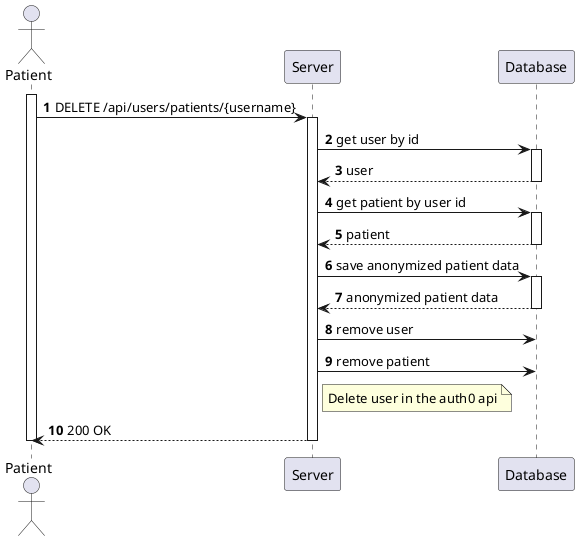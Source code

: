 @startuml process-view
autonumber

actor "Patient" as Patient
participant "Server" as Server
participant "Database" as Database

activate Patient

    Patient-> Server : DELETE /api/users/patients/{username}

    activate Server

        Server -> Database : get user by id
        
        activate Database

            Database --> Server : user

        deactivate Database

        Server -> Database : get patient by user id
        
        activate Database

            Database --> Server : patient

        deactivate Database

        Server -> Database : save anonymized patient data

        activate Database

            Database --> Server : anonymized patient data

        deactivate Database

        Server -> Database : remove user

        Server -> Database : remove patient

        Note  right of Server: Delete user in the auth0 api

        Patient <-- Server : 200 OK

    deactivate Server
deactivate Patient

@enduml